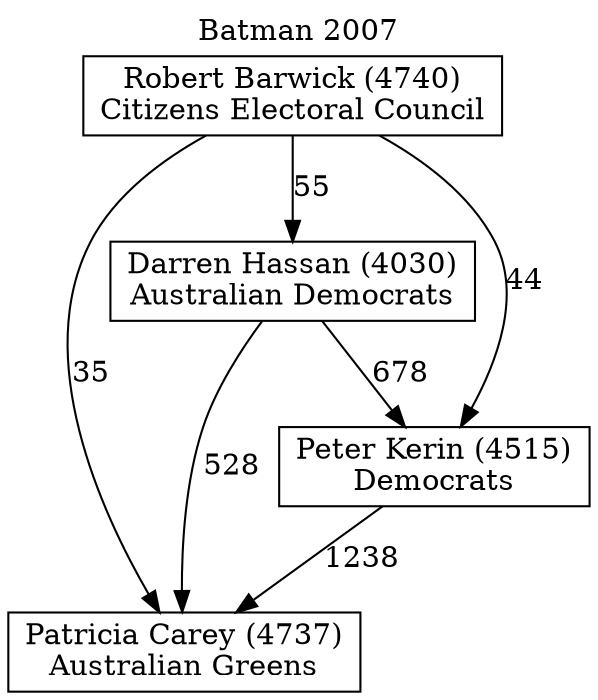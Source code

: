 // House preference flow
digraph "Patricia Carey (4737)_Batman_2007" {
	graph [label="Batman 2007" labelloc=t mclimit=10]
	node [shape=box]
	"Darren Hassan (4030)" [label="Darren Hassan (4030)
Australian Democrats"]
	"Patricia Carey (4737)" [label="Patricia Carey (4737)
Australian Greens"]
	"Peter Kerin (4515)" [label="Peter Kerin (4515)
Democrats"]
	"Robert Barwick (4740)" [label="Robert Barwick (4740)
Citizens Electoral Council"]
	"Darren Hassan (4030)" -> "Patricia Carey (4737)" [label=528]
	"Darren Hassan (4030)" -> "Peter Kerin (4515)" [label=678]
	"Peter Kerin (4515)" -> "Patricia Carey (4737)" [label=1238]
	"Robert Barwick (4740)" -> "Darren Hassan (4030)" [label=55]
	"Robert Barwick (4740)" -> "Patricia Carey (4737)" [label=35]
	"Robert Barwick (4740)" -> "Peter Kerin (4515)" [label=44]
}
